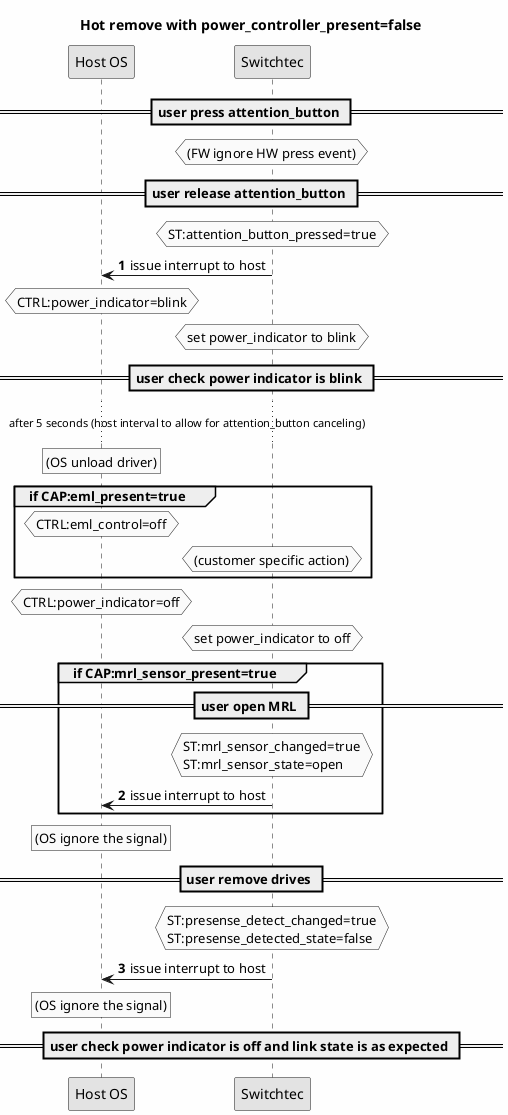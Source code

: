 @startuml
skinparam monochrome true
skinparam backgroundcolor #fefefe
skinparam defaultfontname tahoma
scale 1

participant "Host OS" as h
participant "Switchtec" as s

title Hot remove with power_controller_present=false
autonumber

== user press attention_button ==
hnote over s
	(FW ignore HW press event)
end hnote
== user release attention_button ==
hnote over s
	ST:attention_button_pressed=true
end hnote
h<-s: issue interrupt to host

hnote over h
	CTRL:power_indicator=blink
end hnote
hnote over s
	set power_indicator to blink
end hnote
== user check power indicator is blink ==
... after 5 seconds (host interval to allow for attention_button canceling) ...

rnote over h
	(OS unload driver)
end rnote

group if CAP:eml_present=true
hnote over h
	CTRL:eml_control=off
end hnote
hnote over s
	(customer specific action)
end hnote
end

hnote over h
	CTRL:power_indicator=off
end hnote
hnote over s
	set power_indicator to off
end hnote

group if CAP:mrl_sensor_present=true
== user open MRL ==
hnote over s
	ST:mrl_sensor_changed=true
	ST:mrl_sensor_state=open
end hnote
h<-s: issue interrupt to host
end
rnote over h
	(OS ignore the signal)
end rnote

== user remove drives ==
hnote over s
	ST:presense_detect_changed=true
	ST:presense_detected_state=false
end hnote
h<-s: issue interrupt to host
rnote over h
	(OS ignore the signal)
end rnote

== user check power indicator is off and link state is as expected ==

@enduml
